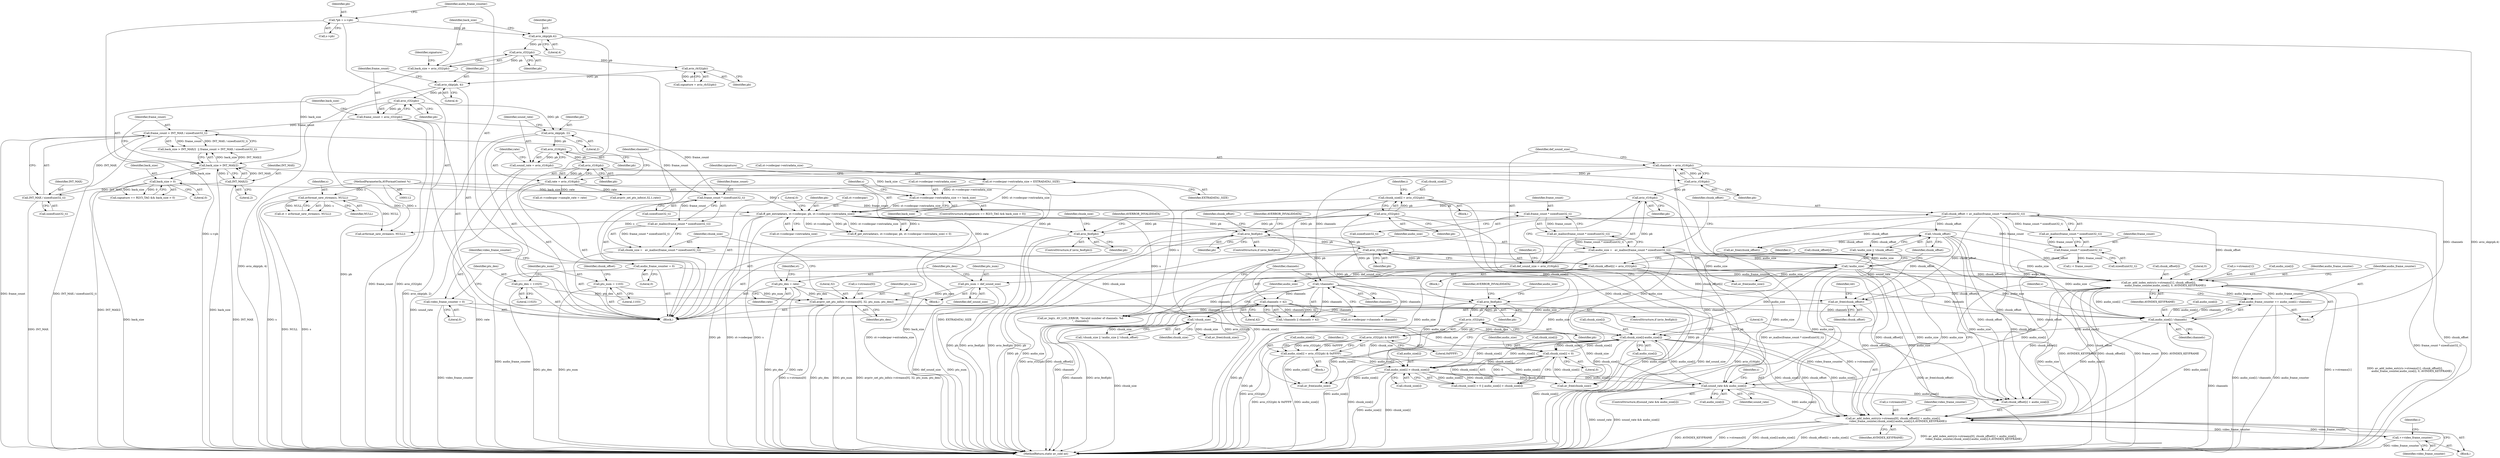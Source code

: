 digraph "0_FFmpeg_96f24d1bee7fe7bac08e2b7c74db1a046c9dc0de@API" {
"1000624" [label="(Call,av_free(chunk_offset))"];
"1000460" [label="(Call,!chunk_offset)"];
"1000446" [label="(Call,chunk_offset = av_malloc(frame_count * sizeof(uint32_t)))"];
"1000448" [label="(Call,av_malloc(frame_count * sizeof(uint32_t)))"];
"1000449" [label="(Call,frame_count * sizeof(uint32_t))"];
"1000442" [label="(Call,frame_count * sizeof(uint32_t))"];
"1000435" [label="(Call,frame_count * sizeof(uint32_t))"];
"1000187" [label="(Call,frame_count > INT_MAX / sizeof(uint32_t))"];
"1000176" [label="(Call,frame_count = avio_rl32(pb))"];
"1000178" [label="(Call,avio_rl32(pb))"];
"1000173" [label="(Call,avio_skip(pb, 4))"];
"1000171" [label="(Call,avio_rb32(pb))"];
"1000167" [label="(Call,avio_rl32(pb))"];
"1000162" [label="(Call,avio_skip(pb,4))"];
"1000116" [label="(Call,*pb = s->pb)"];
"1000189" [label="(Call,INT_MAX / sizeof(uint32_t))"];
"1000184" [label="(Call,INT_MAX/2)"];
"1000508" [label="(Call,chunk_offset[i] = avio_rl32(pb))"];
"1000512" [label="(Call,avio_rl32(pb))"];
"1000504" [label="(Call,avio_feof(pb))"];
"1000284" [label="(Call,ff_get_extradata(s, st->codecpar, pb, st->codecpar->extradata_size))"];
"1000216" [label="(Call,avformat_new_stream(s, NULL))"];
"1000113" [label="(MethodParameterIn,AVFormatContext *s)"];
"1000212" [label="(Call,avio_rl16(pb))"];
"1000208" [label="(Call,avio_rl16(pb))"];
"1000204" [label="(Call,avio_rl16(pb))"];
"1000200" [label="(Call,avio_rl16(pb))"];
"1000195" [label="(Call,avio_skip(pb, 2))"];
"1000275" [label="(Call,st->codecpar->extradata_size += back_size)"];
"1000272" [label="(Call,back_size > 0)"];
"1000182" [label="(Call,back_size > INT_MAX/2)"];
"1000165" [label="(Call,back_size = avio_rl32(pb))"];
"1000260" [label="(Call,st->codecpar->extradata_size = EXTRADATA1_SIZE)"];
"1000491" [label="(Call,avio_rl32(pb))"];
"1000483" [label="(Call,avio_feof(pb))"];
"1000573" [label="(Call,av_add_index_entry(s->streams[1], chunk_offset[i],\n                audio_frame_counter,audio_size[i], 0, AVINDEX_KEYFRAME))"];
"1000588" [label="(Call,audio_frame_counter += audio_size[i] / channels)"];
"1000590" [label="(Call,audio_size[i] / channels)"];
"1000458" [label="(Call,!audio_size)"];
"1000439" [label="(Call,audio_size =   av_malloc(frame_count * sizeof(uint32_t)))"];
"1000441" [label="(Call,av_malloc(frame_count * sizeof(uint32_t)))"];
"1000206" [label="(Call,channels = avio_rl16(pb))"];
"1000304" [label="(Call,!channels)"];
"1000306" [label="(Call,channels > 42)"];
"1000124" [label="(Call,audio_frame_counter = 0)"];
"1000567" [label="(Call,sound_rate && audio_size[i])"];
"1000198" [label="(Call,sound_rate = avio_rl16(pb))"];
"1000609" [label="(Call,chunk_size[i]-audio_size[i])"];
"1000549" [label="(Call,chunk_size[i] < 0)"];
"1000487" [label="(Call,chunk_size[i] = avio_rl32(pb))"];
"1000455" [label="(Call,!chunk_size)"];
"1000432" [label="(Call,chunk_size =   av_malloc(frame_count * sizeof(uint32_t)))"];
"1000434" [label="(Call,av_malloc(frame_count * sizeof(uint32_t)))"];
"1000554" [label="(Call,audio_size[i] > chunk_size[i])"];
"1000529" [label="(Call,audio_size[i] = avio_rl32(pb) & 0xFFFF)"];
"1000533" [label="(Call,avio_rl32(pb) & 0xFFFF)"];
"1000534" [label="(Call,avio_rl32(pb))"];
"1000525" [label="(Call,avio_feof(pb))"];
"1000595" [label="(Call,av_add_index_entry(s->streams[0], chunk_offset[i] + audio_size[i],\n            video_frame_counter,chunk_size[i]-audio_size[i],0,AVINDEX_KEYFRAME))"];
"1000423" [label="(Call,avpriv_set_pts_info(s->streams[0], 32, pts_num, pts_den))"];
"1000317" [label="(Call,pts_num = def_sound_size)"];
"1000210" [label="(Call,def_sound_size = avio_rl16(pb))"];
"1000142" [label="(Call,pts_num = 1103)"];
"1000138" [label="(Call,pts_den = 11025)"];
"1000320" [label="(Call,pts_den = rate)"];
"1000202" [label="(Call,rate = avio_rl16(pb))"];
"1000128" [label="(Call,video_frame_counter = 0)"];
"1000618" [label="(Call,++video_frame_counter)"];
"1000167" [label="(Call,avio_rl32(pb))"];
"1000554" [label="(Call,audio_size[i] > chunk_size[i])"];
"1000574" [label="(Call,s->streams[1])"];
"1000183" [label="(Identifier,back_size)"];
"1000512" [label="(Call,avio_rl32(pb))"];
"1000173" [label="(Call,avio_skip(pb, 4))"];
"1000179" [label="(Identifier,pb)"];
"1000433" [label="(Identifier,chunk_size)"];
"1000430" [label="(Identifier,pts_num)"];
"1000169" [label="(Call,signature = avio_rb32(pb))"];
"1000168" [label="(Identifier,pb)"];
"1000213" [label="(Identifier,pb)"];
"1000143" [label="(Identifier,pts_num)"];
"1000467" [label="(Call,av_free(chunk_offset))"];
"1000440" [label="(Identifier,audio_size)"];
"1000583" [label="(Call,audio_size[i])"];
"1000307" [label="(Identifier,channels)"];
"1000432" [label="(Call,chunk_size =   av_malloc(frame_count * sizeof(uint32_t)))"];
"1000505" [label="(Identifier,pb)"];
"1000191" [label="(Call,sizeof(uint32_t))"];
"1000272" [label="(Call,back_size > 0)"];
"1000140" [label="(Literal,11025)"];
"1000162" [label="(Call,avio_skip(pb,4))"];
"1000324" [label="(Identifier,st)"];
"1000318" [label="(Identifier,pts_num)"];
"1000594" [label="(Identifier,channels)"];
"1000130" [label="(Literal,0)"];
"1000484" [label="(Identifier,pb)"];
"1000457" [label="(Call,!audio_size || !chunk_offset)"];
"1000531" [label="(Identifier,audio_size)"];
"1000431" [label="(Identifier,pts_den)"];
"1000206" [label="(Call,channels = avio_rl16(pb))"];
"1000187" [label="(Call,frame_count > INT_MAX / sizeof(uint32_t))"];
"1000487" [label="(Call,chunk_size[i] = avio_rl32(pb))"];
"1000196" [label="(Identifier,pb)"];
"1000319" [label="(Identifier,def_sound_size)"];
"1000212" [label="(Call,avio_rl16(pb))"];
"1000185" [label="(Identifier,INT_MAX)"];
"1000582" [label="(Identifier,audio_frame_counter)"];
"1000304" [label="(Call,!channels)"];
"1000620" [label="(Call,av_free(chunk_size))"];
"1000461" [label="(Identifier,chunk_offset)"];
"1000139" [label="(Identifier,pts_den)"];
"1000591" [label="(Call,audio_size[i])"];
"1000147" [label="(Identifier,chunk_offset)"];
"1000556" [label="(Identifier,audio_size)"];
"1000460" [label="(Call,!chunk_offset)"];
"1000576" [label="(Identifier,s)"];
"1000211" [label="(Identifier,def_sound_size)"];
"1000144" [label="(Literal,1103)"];
"1000610" [label="(Call,chunk_size[i])"];
"1000491" [label="(Call,avio_rl32(pb))"];
"1000579" [label="(Call,chunk_offset[i])"];
"1000317" [label="(Call,pts_num = def_sound_size)"];
"1000178" [label="(Call,avio_rl32(pb))"];
"1000273" [label="(Identifier,back_size)"];
"1000555" [label="(Call,audio_size[i])"];
"1000268" [label="(Call,signature == RLV3_TAG && back_size > 0)"];
"1000546" [label="(Block,)"];
"1000595" [label="(Call,av_add_index_entry(s->streams[0], chunk_offset[i] + audio_size[i],\n            video_frame_counter,chunk_size[i]-audio_size[i],0,AVINDEX_KEYFRAME))"];
"1000199" [label="(Identifier,sound_rate)"];
"1000207" [label="(Identifier,channels)"];
"1000274" [label="(Literal,0)"];
"1000281" [label="(Identifier,back_size)"];
"1000306" [label="(Call,channels > 42)"];
"1000129" [label="(Identifier,video_frame_counter)"];
"1000548" [label="(Call,chunk_size[i] < 0 || audio_size[i] > chunk_size[i])"];
"1000523" [label="(Block,)"];
"1000566" [label="(ControlStructure,if(sound_rate && audio_size[i]))"];
"1000275" [label="(Call,st->codecpar->extradata_size += back_size)"];
"1000590" [label="(Call,audio_size[i] / channels)"];
"1000117" [label="(Identifier,pb)"];
"1000276" [label="(Call,st->codecpar->extradata_size)"];
"1000456" [label="(Identifier,chunk_size)"];
"1000285" [label="(Identifier,s)"];
"1000175" [label="(Literal,4)"];
"1000502" [label="(Block,)"];
"1000534" [label="(Call,avio_rl32(pb))"];
"1000509" [label="(Call,chunk_offset[i])"];
"1000210" [label="(Call,def_sound_size = avio_rl16(pb))"];
"1000325" [label="(Call,avformat_new_stream(s, NULL))"];
"1000171" [label="(Call,avio_rb32(pb))"];
"1000163" [label="(Identifier,pb)"];
"1000320" [label="(Call,pts_den = rate)"];
"1000190" [label="(Identifier,INT_MAX)"];
"1000463" [label="(Call,av_free(chunk_size))"];
"1000524" [label="(ControlStructure,if (avio_feof(pb)))"];
"1000504" [label="(Call,avio_feof(pb))"];
"1000181" [label="(Call,back_size > INT_MAX/2  || frame_count > INT_MAX / sizeof(uint32_t))"];
"1000322" [label="(Identifier,rate)"];
"1000217" [label="(Identifier,s)"];
"1000128" [label="(Call,video_frame_counter = 0)"];
"1000126" [label="(Literal,0)"];
"1000465" [label="(Call,av_free(audio_size))"];
"1000525" [label="(Call,avio_feof(pb))"];
"1000202" [label="(Call,rate = avio_rl16(pb))"];
"1000305" [label="(Identifier,channels)"];
"1000455" [label="(Call,!chunk_size)"];
"1000588" [label="(Call,audio_frame_counter += audio_size[i] / channels)"];
"1000186" [label="(Literal,2)"];
"1000613" [label="(Call,audio_size[i])"];
"1000215" [label="(Identifier,st)"];
"1000437" [label="(Call,sizeof(uint32_t))"];
"1000510" [label="(Identifier,chunk_offset)"];
"1000458" [label="(Call,!audio_size)"];
"1000295" [label="(Literal,0)"];
"1000208" [label="(Call,avio_rl16(pb))"];
"1000450" [label="(Identifier,frame_count)"];
"1000270" [label="(Identifier,signature)"];
"1000138" [label="(Call,pts_den = 11025)"];
"1000601" [label="(Call,chunk_offset[i] + audio_size[i])"];
"1000266" [label="(Identifier,EXTRADATA1_SIZE)"];
"1000267" [label="(ControlStructure,if(signature == RLV3_TAG && back_size > 0))"];
"1000261" [label="(Call,st->codecpar->extradata_size)"];
"1000522" [label="(Identifier,i)"];
"1000488" [label="(Call,chunk_size[i])"];
"1000627" [label="(Identifier,ret)"];
"1000529" [label="(Call,audio_size[i] = avio_rl32(pb) & 0xFFFF)"];
"1000451" [label="(Call,sizeof(uint32_t))"];
"1000423" [label="(Call,avpriv_set_pts_info(s->streams[0], 32, pts_num, pts_den))"];
"1000189" [label="(Call,INT_MAX / sizeof(uint32_t))"];
"1000118" [label="(Call,s->pb)"];
"1000567" [label="(Call,sound_rate && audio_size[i])"];
"1000308" [label="(Literal,42)"];
"1000201" [label="(Identifier,pb)"];
"1000573" [label="(Call,av_add_index_entry(s->streams[1], chunk_offset[i],\n                audio_frame_counter,audio_size[i], 0, AVINDEX_KEYFRAME))"];
"1000476" [label="(Call,i < frame_count)"];
"1000596" [label="(Call,s->streams[0])"];
"1000454" [label="(Call,!chunk_size || !audio_size || !chunk_offset)"];
"1000589" [label="(Identifier,audio_frame_counter)"];
"1000303" [label="(Call,!channels || channels > 42)"];
"1000434" [label="(Call,av_malloc(frame_count * sizeof(uint32_t)))"];
"1000166" [label="(Identifier,back_size)"];
"1000609" [label="(Call,chunk_size[i]-audio_size[i])"];
"1000446" [label="(Call,chunk_offset = av_malloc(frame_count * sizeof(uint32_t)))"];
"1000618" [label="(Call,++video_frame_counter)"];
"1000444" [label="(Call,sizeof(uint32_t))"];
"1000418" [label="(Call,avpriv_set_pts_info(st,32,1,rate))"];
"1000114" [label="(Block,)"];
"1000209" [label="(Identifier,pb)"];
"1000481" [label="(Block,)"];
"1000177" [label="(Identifier,frame_count)"];
"1000113" [label="(MethodParameterIn,AVFormatContext *s)"];
"1000508" [label="(Call,chunk_offset[i] = avio_rl32(pb))"];
"1000483" [label="(Call,avio_feof(pb))"];
"1000513" [label="(Identifier,pb)"];
"1000568" [label="(Identifier,sound_rate)"];
"1000290" [label="(Call,st->codecpar->extradata_size)"];
"1000170" [label="(Identifier,signature)"];
"1000526" [label="(Identifier,pb)"];
"1000449" [label="(Call,frame_count * sizeof(uint32_t))"];
"1000503" [label="(ControlStructure,if (avio_feof(pb)))"];
"1000507" [label="(Identifier,AVERROR_INVALIDDATA)"];
"1000586" [label="(Literal,0)"];
"1000164" [label="(Literal,4)"];
"1000598" [label="(Identifier,s)"];
"1000550" [label="(Call,chunk_size[i])"];
"1000535" [label="(Identifier,pb)"];
"1000429" [label="(Literal,32)"];
"1000205" [label="(Identifier,pb)"];
"1000116" [label="(Call,*pb = s->pb)"];
"1000204" [label="(Call,avio_rl16(pb))"];
"1000439" [label="(Call,audio_size =   av_malloc(frame_count * sizeof(uint32_t)))"];
"1000441" [label="(Call,av_malloc(frame_count * sizeof(uint32_t)))"];
"1000289" [label="(Identifier,pb)"];
"1000569" [label="(Call,audio_size[i])"];
"1000442" [label="(Call,frame_count * sizeof(uint32_t))"];
"1000284" [label="(Call,ff_get_extradata(s, st->codecpar, pb, st->codecpar->extradata_size))"];
"1000310" [label="(Call,av_log(s, AV_LOG_ERROR, \"Invalid number of channels: %d\n\", channels))"];
"1000572" [label="(Block,)"];
"1000528" [label="(Identifier,AVERROR_INVALIDDATA)"];
"1000492" [label="(Identifier,pb)"];
"1000172" [label="(Identifier,pb)"];
"1000283" [label="(Call,ff_get_extradata(s, st->codecpar, pb, st->codecpar->extradata_size) < 0)"];
"1000203" [label="(Identifier,rate)"];
"1000608" [label="(Identifier,video_frame_counter)"];
"1000619" [label="(Identifier,video_frame_counter)"];
"1000301" [label="(Block,)"];
"1000482" [label="(ControlStructure,if (avio_feof(pb)))"];
"1000369" [label="(Call,st->codecpar->sample_rate = rate)"];
"1000214" [label="(Call,st = avformat_new_stream(s, NULL))"];
"1000198" [label="(Call,sound_rate = avio_rl16(pb))"];
"1000628" [label="(MethodReturn,static av_cold int)"];
"1000443" [label="(Identifier,frame_count)"];
"1000174" [label="(Identifier,pb)"];
"1000587" [label="(Identifier,AVINDEX_KEYFRAME)"];
"1000125" [label="(Identifier,audio_frame_counter)"];
"1000321" [label="(Identifier,pts_den)"];
"1000480" [label="(Identifier,i)"];
"1000195" [label="(Call,avio_skip(pb, 2))"];
"1000447" [label="(Identifier,chunk_offset)"];
"1000176" [label="(Call,frame_count = avio_rl32(pb))"];
"1000165" [label="(Call,back_size = avio_rl32(pb))"];
"1000616" [label="(Literal,0)"];
"1000188" [label="(Identifier,frame_count)"];
"1000436" [label="(Identifier,frame_count)"];
"1000549" [label="(Call,chunk_size[i] < 0)"];
"1000533" [label="(Call,avio_rl32(pb) & 0xFFFF)"];
"1000625" [label="(Identifier,chunk_offset)"];
"1000530" [label="(Call,audio_size[i])"];
"1000200" [label="(Call,avio_rl16(pb))"];
"1000355" [label="(Call,st->codecpar->channels = channels)"];
"1000218" [label="(Identifier,NULL)"];
"1000435" [label="(Call,frame_count * sizeof(uint32_t))"];
"1000124" [label="(Call,audio_frame_counter = 0)"];
"1000545" [label="(Identifier,i)"];
"1000459" [label="(Identifier,audio_size)"];
"1000553" [label="(Literal,0)"];
"1000286" [label="(Call,st->codecpar)"];
"1000486" [label="(Identifier,AVERROR_INVALIDDATA)"];
"1000622" [label="(Call,av_free(audio_size))"];
"1000142" [label="(Call,pts_num = 1103)"];
"1000558" [label="(Call,chunk_size[i])"];
"1000617" [label="(Identifier,AVINDEX_KEYFRAME)"];
"1000501" [label="(Identifier,i)"];
"1000260" [label="(Call,st->codecpar->extradata_size = EXTRADATA1_SIZE)"];
"1000424" [label="(Call,s->streams[0])"];
"1000624" [label="(Call,av_free(chunk_offset))"];
"1000197" [label="(Literal,2)"];
"1000536" [label="(Literal,0xFFFF)"];
"1000489" [label="(Identifier,chunk_size)"];
"1000182" [label="(Call,back_size > INT_MAX/2)"];
"1000216" [label="(Call,avformat_new_stream(s, NULL))"];
"1000448" [label="(Call,av_malloc(frame_count * sizeof(uint32_t)))"];
"1000184" [label="(Call,INT_MAX/2)"];
"1000624" -> "1000114"  [label="AST: "];
"1000624" -> "1000625"  [label="CFG: "];
"1000625" -> "1000624"  [label="AST: "];
"1000627" -> "1000624"  [label="CFG: "];
"1000624" -> "1000628"  [label="DDG: av_free(chunk_offset)"];
"1000624" -> "1000628"  [label="DDG: chunk_offset"];
"1000460" -> "1000624"  [label="DDG: chunk_offset"];
"1000508" -> "1000624"  [label="DDG: chunk_offset[i]"];
"1000446" -> "1000624"  [label="DDG: chunk_offset"];
"1000573" -> "1000624"  [label="DDG: chunk_offset[i]"];
"1000460" -> "1000457"  [label="AST: "];
"1000460" -> "1000461"  [label="CFG: "];
"1000461" -> "1000460"  [label="AST: "];
"1000457" -> "1000460"  [label="CFG: "];
"1000460" -> "1000628"  [label="DDG: chunk_offset"];
"1000460" -> "1000457"  [label="DDG: chunk_offset"];
"1000446" -> "1000460"  [label="DDG: chunk_offset"];
"1000460" -> "1000467"  [label="DDG: chunk_offset"];
"1000460" -> "1000573"  [label="DDG: chunk_offset"];
"1000460" -> "1000595"  [label="DDG: chunk_offset"];
"1000460" -> "1000601"  [label="DDG: chunk_offset"];
"1000446" -> "1000114"  [label="AST: "];
"1000446" -> "1000448"  [label="CFG: "];
"1000447" -> "1000446"  [label="AST: "];
"1000448" -> "1000446"  [label="AST: "];
"1000456" -> "1000446"  [label="CFG: "];
"1000446" -> "1000628"  [label="DDG: chunk_offset"];
"1000446" -> "1000628"  [label="DDG: av_malloc(frame_count * sizeof(uint32_t))"];
"1000448" -> "1000446"  [label="DDG: frame_count * sizeof(uint32_t)"];
"1000446" -> "1000467"  [label="DDG: chunk_offset"];
"1000446" -> "1000573"  [label="DDG: chunk_offset"];
"1000446" -> "1000595"  [label="DDG: chunk_offset"];
"1000446" -> "1000601"  [label="DDG: chunk_offset"];
"1000448" -> "1000449"  [label="CFG: "];
"1000449" -> "1000448"  [label="AST: "];
"1000448" -> "1000628"  [label="DDG: frame_count * sizeof(uint32_t)"];
"1000449" -> "1000448"  [label="DDG: frame_count"];
"1000449" -> "1000451"  [label="CFG: "];
"1000450" -> "1000449"  [label="AST: "];
"1000451" -> "1000449"  [label="AST: "];
"1000449" -> "1000628"  [label="DDG: frame_count"];
"1000442" -> "1000449"  [label="DDG: frame_count"];
"1000449" -> "1000476"  [label="DDG: frame_count"];
"1000442" -> "1000441"  [label="AST: "];
"1000442" -> "1000444"  [label="CFG: "];
"1000443" -> "1000442"  [label="AST: "];
"1000444" -> "1000442"  [label="AST: "];
"1000441" -> "1000442"  [label="CFG: "];
"1000442" -> "1000441"  [label="DDG: frame_count"];
"1000435" -> "1000442"  [label="DDG: frame_count"];
"1000435" -> "1000434"  [label="AST: "];
"1000435" -> "1000437"  [label="CFG: "];
"1000436" -> "1000435"  [label="AST: "];
"1000437" -> "1000435"  [label="AST: "];
"1000434" -> "1000435"  [label="CFG: "];
"1000435" -> "1000434"  [label="DDG: frame_count"];
"1000187" -> "1000435"  [label="DDG: frame_count"];
"1000176" -> "1000435"  [label="DDG: frame_count"];
"1000187" -> "1000181"  [label="AST: "];
"1000187" -> "1000189"  [label="CFG: "];
"1000188" -> "1000187"  [label="AST: "];
"1000189" -> "1000187"  [label="AST: "];
"1000181" -> "1000187"  [label="CFG: "];
"1000187" -> "1000628"  [label="DDG: frame_count"];
"1000187" -> "1000628"  [label="DDG: INT_MAX / sizeof(uint32_t)"];
"1000187" -> "1000181"  [label="DDG: frame_count"];
"1000187" -> "1000181"  [label="DDG: INT_MAX / sizeof(uint32_t)"];
"1000176" -> "1000187"  [label="DDG: frame_count"];
"1000189" -> "1000187"  [label="DDG: INT_MAX"];
"1000176" -> "1000114"  [label="AST: "];
"1000176" -> "1000178"  [label="CFG: "];
"1000177" -> "1000176"  [label="AST: "];
"1000178" -> "1000176"  [label="AST: "];
"1000183" -> "1000176"  [label="CFG: "];
"1000176" -> "1000628"  [label="DDG: avio_rl32(pb)"];
"1000176" -> "1000628"  [label="DDG: frame_count"];
"1000178" -> "1000176"  [label="DDG: pb"];
"1000178" -> "1000179"  [label="CFG: "];
"1000179" -> "1000178"  [label="AST: "];
"1000178" -> "1000628"  [label="DDG: pb"];
"1000173" -> "1000178"  [label="DDG: pb"];
"1000178" -> "1000195"  [label="DDG: pb"];
"1000173" -> "1000114"  [label="AST: "];
"1000173" -> "1000175"  [label="CFG: "];
"1000174" -> "1000173"  [label="AST: "];
"1000175" -> "1000173"  [label="AST: "];
"1000177" -> "1000173"  [label="CFG: "];
"1000173" -> "1000628"  [label="DDG: avio_skip(pb, 4)"];
"1000171" -> "1000173"  [label="DDG: pb"];
"1000171" -> "1000169"  [label="AST: "];
"1000171" -> "1000172"  [label="CFG: "];
"1000172" -> "1000171"  [label="AST: "];
"1000169" -> "1000171"  [label="CFG: "];
"1000171" -> "1000169"  [label="DDG: pb"];
"1000167" -> "1000171"  [label="DDG: pb"];
"1000167" -> "1000165"  [label="AST: "];
"1000167" -> "1000168"  [label="CFG: "];
"1000168" -> "1000167"  [label="AST: "];
"1000165" -> "1000167"  [label="CFG: "];
"1000167" -> "1000165"  [label="DDG: pb"];
"1000162" -> "1000167"  [label="DDG: pb"];
"1000162" -> "1000114"  [label="AST: "];
"1000162" -> "1000164"  [label="CFG: "];
"1000163" -> "1000162"  [label="AST: "];
"1000164" -> "1000162"  [label="AST: "];
"1000166" -> "1000162"  [label="CFG: "];
"1000162" -> "1000628"  [label="DDG: avio_skip(pb,4)"];
"1000116" -> "1000162"  [label="DDG: pb"];
"1000116" -> "1000114"  [label="AST: "];
"1000116" -> "1000118"  [label="CFG: "];
"1000117" -> "1000116"  [label="AST: "];
"1000118" -> "1000116"  [label="AST: "];
"1000125" -> "1000116"  [label="CFG: "];
"1000116" -> "1000628"  [label="DDG: s->pb"];
"1000189" -> "1000191"  [label="CFG: "];
"1000190" -> "1000189"  [label="AST: "];
"1000191" -> "1000189"  [label="AST: "];
"1000189" -> "1000628"  [label="DDG: INT_MAX"];
"1000184" -> "1000189"  [label="DDG: INT_MAX"];
"1000184" -> "1000182"  [label="AST: "];
"1000184" -> "1000186"  [label="CFG: "];
"1000185" -> "1000184"  [label="AST: "];
"1000186" -> "1000184"  [label="AST: "];
"1000182" -> "1000184"  [label="CFG: "];
"1000184" -> "1000628"  [label="DDG: INT_MAX"];
"1000184" -> "1000182"  [label="DDG: INT_MAX"];
"1000184" -> "1000182"  [label="DDG: 2"];
"1000508" -> "1000502"  [label="AST: "];
"1000508" -> "1000512"  [label="CFG: "];
"1000509" -> "1000508"  [label="AST: "];
"1000512" -> "1000508"  [label="AST: "];
"1000501" -> "1000508"  [label="CFG: "];
"1000508" -> "1000628"  [label="DDG: chunk_offset[i]"];
"1000508" -> "1000628"  [label="DDG: avio_rl32(pb)"];
"1000512" -> "1000508"  [label="DDG: pb"];
"1000508" -> "1000573"  [label="DDG: chunk_offset[i]"];
"1000508" -> "1000595"  [label="DDG: chunk_offset[i]"];
"1000508" -> "1000601"  [label="DDG: chunk_offset[i]"];
"1000512" -> "1000513"  [label="CFG: "];
"1000513" -> "1000512"  [label="AST: "];
"1000512" -> "1000628"  [label="DDG: pb"];
"1000512" -> "1000504"  [label="DDG: pb"];
"1000504" -> "1000512"  [label="DDG: pb"];
"1000512" -> "1000525"  [label="DDG: pb"];
"1000504" -> "1000503"  [label="AST: "];
"1000504" -> "1000505"  [label="CFG: "];
"1000505" -> "1000504"  [label="AST: "];
"1000507" -> "1000504"  [label="CFG: "];
"1000510" -> "1000504"  [label="CFG: "];
"1000504" -> "1000628"  [label="DDG: pb"];
"1000504" -> "1000628"  [label="DDG: avio_feof(pb)"];
"1000284" -> "1000504"  [label="DDG: pb"];
"1000491" -> "1000504"  [label="DDG: pb"];
"1000284" -> "1000283"  [label="AST: "];
"1000284" -> "1000290"  [label="CFG: "];
"1000285" -> "1000284"  [label="AST: "];
"1000286" -> "1000284"  [label="AST: "];
"1000289" -> "1000284"  [label="AST: "];
"1000290" -> "1000284"  [label="AST: "];
"1000295" -> "1000284"  [label="CFG: "];
"1000284" -> "1000628"  [label="DDG: st->codecpar"];
"1000284" -> "1000628"  [label="DDG: s"];
"1000284" -> "1000628"  [label="DDG: st->codecpar->extradata_size"];
"1000284" -> "1000628"  [label="DDG: pb"];
"1000284" -> "1000283"  [label="DDG: s"];
"1000284" -> "1000283"  [label="DDG: st->codecpar"];
"1000284" -> "1000283"  [label="DDG: pb"];
"1000284" -> "1000283"  [label="DDG: st->codecpar->extradata_size"];
"1000216" -> "1000284"  [label="DDG: s"];
"1000113" -> "1000284"  [label="DDG: s"];
"1000212" -> "1000284"  [label="DDG: pb"];
"1000275" -> "1000284"  [label="DDG: st->codecpar->extradata_size"];
"1000260" -> "1000284"  [label="DDG: st->codecpar->extradata_size"];
"1000284" -> "1000310"  [label="DDG: s"];
"1000284" -> "1000325"  [label="DDG: s"];
"1000284" -> "1000483"  [label="DDG: pb"];
"1000284" -> "1000525"  [label="DDG: pb"];
"1000216" -> "1000214"  [label="AST: "];
"1000216" -> "1000218"  [label="CFG: "];
"1000217" -> "1000216"  [label="AST: "];
"1000218" -> "1000216"  [label="AST: "];
"1000214" -> "1000216"  [label="CFG: "];
"1000216" -> "1000628"  [label="DDG: s"];
"1000216" -> "1000628"  [label="DDG: NULL"];
"1000216" -> "1000214"  [label="DDG: s"];
"1000216" -> "1000214"  [label="DDG: NULL"];
"1000113" -> "1000216"  [label="DDG: s"];
"1000216" -> "1000325"  [label="DDG: NULL"];
"1000113" -> "1000112"  [label="AST: "];
"1000113" -> "1000628"  [label="DDG: s"];
"1000113" -> "1000310"  [label="DDG: s"];
"1000113" -> "1000325"  [label="DDG: s"];
"1000212" -> "1000210"  [label="AST: "];
"1000212" -> "1000213"  [label="CFG: "];
"1000213" -> "1000212"  [label="AST: "];
"1000210" -> "1000212"  [label="CFG: "];
"1000212" -> "1000628"  [label="DDG: pb"];
"1000212" -> "1000210"  [label="DDG: pb"];
"1000208" -> "1000212"  [label="DDG: pb"];
"1000208" -> "1000206"  [label="AST: "];
"1000208" -> "1000209"  [label="CFG: "];
"1000209" -> "1000208"  [label="AST: "];
"1000206" -> "1000208"  [label="CFG: "];
"1000208" -> "1000206"  [label="DDG: pb"];
"1000204" -> "1000208"  [label="DDG: pb"];
"1000204" -> "1000202"  [label="AST: "];
"1000204" -> "1000205"  [label="CFG: "];
"1000205" -> "1000204"  [label="AST: "];
"1000202" -> "1000204"  [label="CFG: "];
"1000204" -> "1000202"  [label="DDG: pb"];
"1000200" -> "1000204"  [label="DDG: pb"];
"1000200" -> "1000198"  [label="AST: "];
"1000200" -> "1000201"  [label="CFG: "];
"1000201" -> "1000200"  [label="AST: "];
"1000198" -> "1000200"  [label="CFG: "];
"1000200" -> "1000198"  [label="DDG: pb"];
"1000195" -> "1000200"  [label="DDG: pb"];
"1000195" -> "1000114"  [label="AST: "];
"1000195" -> "1000197"  [label="CFG: "];
"1000196" -> "1000195"  [label="AST: "];
"1000197" -> "1000195"  [label="AST: "];
"1000199" -> "1000195"  [label="CFG: "];
"1000195" -> "1000628"  [label="DDG: avio_skip(pb, 2)"];
"1000275" -> "1000267"  [label="AST: "];
"1000275" -> "1000281"  [label="CFG: "];
"1000276" -> "1000275"  [label="AST: "];
"1000281" -> "1000275"  [label="AST: "];
"1000285" -> "1000275"  [label="CFG: "];
"1000275" -> "1000628"  [label="DDG: back_size"];
"1000272" -> "1000275"  [label="DDG: back_size"];
"1000182" -> "1000275"  [label="DDG: back_size"];
"1000260" -> "1000275"  [label="DDG: st->codecpar->extradata_size"];
"1000272" -> "1000268"  [label="AST: "];
"1000272" -> "1000274"  [label="CFG: "];
"1000273" -> "1000272"  [label="AST: "];
"1000274" -> "1000272"  [label="AST: "];
"1000268" -> "1000272"  [label="CFG: "];
"1000272" -> "1000628"  [label="DDG: back_size"];
"1000272" -> "1000268"  [label="DDG: back_size"];
"1000272" -> "1000268"  [label="DDG: 0"];
"1000182" -> "1000272"  [label="DDG: back_size"];
"1000182" -> "1000181"  [label="AST: "];
"1000183" -> "1000182"  [label="AST: "];
"1000188" -> "1000182"  [label="CFG: "];
"1000181" -> "1000182"  [label="CFG: "];
"1000182" -> "1000628"  [label="DDG: INT_MAX/2"];
"1000182" -> "1000628"  [label="DDG: back_size"];
"1000182" -> "1000181"  [label="DDG: back_size"];
"1000182" -> "1000181"  [label="DDG: INT_MAX/2"];
"1000165" -> "1000182"  [label="DDG: back_size"];
"1000165" -> "1000114"  [label="AST: "];
"1000166" -> "1000165"  [label="AST: "];
"1000170" -> "1000165"  [label="CFG: "];
"1000260" -> "1000114"  [label="AST: "];
"1000260" -> "1000266"  [label="CFG: "];
"1000261" -> "1000260"  [label="AST: "];
"1000266" -> "1000260"  [label="AST: "];
"1000270" -> "1000260"  [label="CFG: "];
"1000260" -> "1000628"  [label="DDG: EXTRADATA1_SIZE"];
"1000491" -> "1000487"  [label="AST: "];
"1000491" -> "1000492"  [label="CFG: "];
"1000492" -> "1000491"  [label="AST: "];
"1000487" -> "1000491"  [label="CFG: "];
"1000491" -> "1000628"  [label="DDG: pb"];
"1000491" -> "1000483"  [label="DDG: pb"];
"1000491" -> "1000487"  [label="DDG: pb"];
"1000483" -> "1000491"  [label="DDG: pb"];
"1000491" -> "1000525"  [label="DDG: pb"];
"1000483" -> "1000482"  [label="AST: "];
"1000483" -> "1000484"  [label="CFG: "];
"1000484" -> "1000483"  [label="AST: "];
"1000486" -> "1000483"  [label="CFG: "];
"1000489" -> "1000483"  [label="CFG: "];
"1000483" -> "1000628"  [label="DDG: avio_feof(pb)"];
"1000483" -> "1000628"  [label="DDG: pb"];
"1000573" -> "1000572"  [label="AST: "];
"1000573" -> "1000587"  [label="CFG: "];
"1000574" -> "1000573"  [label="AST: "];
"1000579" -> "1000573"  [label="AST: "];
"1000582" -> "1000573"  [label="AST: "];
"1000583" -> "1000573"  [label="AST: "];
"1000586" -> "1000573"  [label="AST: "];
"1000587" -> "1000573"  [label="AST: "];
"1000589" -> "1000573"  [label="CFG: "];
"1000573" -> "1000628"  [label="DDG: s->streams[1]"];
"1000573" -> "1000628"  [label="DDG: av_add_index_entry(s->streams[1], chunk_offset[i],\n                audio_frame_counter,audio_size[i], 0, AVINDEX_KEYFRAME)"];
"1000588" -> "1000573"  [label="DDG: audio_frame_counter"];
"1000124" -> "1000573"  [label="DDG: audio_frame_counter"];
"1000458" -> "1000573"  [label="DDG: audio_size"];
"1000567" -> "1000573"  [label="DDG: audio_size[i]"];
"1000439" -> "1000573"  [label="DDG: audio_size"];
"1000595" -> "1000573"  [label="DDG: AVINDEX_KEYFRAME"];
"1000573" -> "1000588"  [label="DDG: audio_frame_counter"];
"1000573" -> "1000590"  [label="DDG: audio_size[i]"];
"1000573" -> "1000595"  [label="DDG: chunk_offset[i]"];
"1000573" -> "1000595"  [label="DDG: AVINDEX_KEYFRAME"];
"1000573" -> "1000601"  [label="DDG: chunk_offset[i]"];
"1000588" -> "1000572"  [label="AST: "];
"1000588" -> "1000590"  [label="CFG: "];
"1000589" -> "1000588"  [label="AST: "];
"1000590" -> "1000588"  [label="AST: "];
"1000598" -> "1000588"  [label="CFG: "];
"1000588" -> "1000628"  [label="DDG: audio_frame_counter"];
"1000588" -> "1000628"  [label="DDG: audio_size[i] / channels"];
"1000590" -> "1000588"  [label="DDG: audio_size[i]"];
"1000590" -> "1000588"  [label="DDG: channels"];
"1000590" -> "1000594"  [label="CFG: "];
"1000591" -> "1000590"  [label="AST: "];
"1000594" -> "1000590"  [label="AST: "];
"1000590" -> "1000628"  [label="DDG: channels"];
"1000458" -> "1000590"  [label="DDG: audio_size"];
"1000439" -> "1000590"  [label="DDG: audio_size"];
"1000206" -> "1000590"  [label="DDG: channels"];
"1000304" -> "1000590"  [label="DDG: channels"];
"1000306" -> "1000590"  [label="DDG: channels"];
"1000590" -> "1000595"  [label="DDG: audio_size[i]"];
"1000590" -> "1000601"  [label="DDG: audio_size[i]"];
"1000590" -> "1000609"  [label="DDG: audio_size[i]"];
"1000458" -> "1000457"  [label="AST: "];
"1000458" -> "1000459"  [label="CFG: "];
"1000459" -> "1000458"  [label="AST: "];
"1000461" -> "1000458"  [label="CFG: "];
"1000457" -> "1000458"  [label="CFG: "];
"1000458" -> "1000628"  [label="DDG: audio_size"];
"1000458" -> "1000457"  [label="DDG: audio_size"];
"1000439" -> "1000458"  [label="DDG: audio_size"];
"1000458" -> "1000465"  [label="DDG: audio_size"];
"1000458" -> "1000554"  [label="DDG: audio_size"];
"1000458" -> "1000567"  [label="DDG: audio_size"];
"1000458" -> "1000595"  [label="DDG: audio_size"];
"1000458" -> "1000601"  [label="DDG: audio_size"];
"1000458" -> "1000609"  [label="DDG: audio_size"];
"1000458" -> "1000622"  [label="DDG: audio_size"];
"1000439" -> "1000114"  [label="AST: "];
"1000439" -> "1000441"  [label="CFG: "];
"1000440" -> "1000439"  [label="AST: "];
"1000441" -> "1000439"  [label="AST: "];
"1000447" -> "1000439"  [label="CFG: "];
"1000439" -> "1000628"  [label="DDG: audio_size"];
"1000441" -> "1000439"  [label="DDG: frame_count * sizeof(uint32_t)"];
"1000439" -> "1000465"  [label="DDG: audio_size"];
"1000439" -> "1000554"  [label="DDG: audio_size"];
"1000439" -> "1000567"  [label="DDG: audio_size"];
"1000439" -> "1000595"  [label="DDG: audio_size"];
"1000439" -> "1000601"  [label="DDG: audio_size"];
"1000439" -> "1000609"  [label="DDG: audio_size"];
"1000439" -> "1000622"  [label="DDG: audio_size"];
"1000206" -> "1000114"  [label="AST: "];
"1000207" -> "1000206"  [label="AST: "];
"1000211" -> "1000206"  [label="CFG: "];
"1000206" -> "1000628"  [label="DDG: channels"];
"1000206" -> "1000304"  [label="DDG: channels"];
"1000304" -> "1000303"  [label="AST: "];
"1000304" -> "1000305"  [label="CFG: "];
"1000305" -> "1000304"  [label="AST: "];
"1000307" -> "1000304"  [label="CFG: "];
"1000303" -> "1000304"  [label="CFG: "];
"1000304" -> "1000628"  [label="DDG: channels"];
"1000304" -> "1000303"  [label="DDG: channels"];
"1000304" -> "1000306"  [label="DDG: channels"];
"1000304" -> "1000310"  [label="DDG: channels"];
"1000304" -> "1000355"  [label="DDG: channels"];
"1000306" -> "1000303"  [label="AST: "];
"1000306" -> "1000308"  [label="CFG: "];
"1000307" -> "1000306"  [label="AST: "];
"1000308" -> "1000306"  [label="AST: "];
"1000303" -> "1000306"  [label="CFG: "];
"1000306" -> "1000628"  [label="DDG: channels"];
"1000306" -> "1000303"  [label="DDG: channels"];
"1000306" -> "1000303"  [label="DDG: 42"];
"1000306" -> "1000310"  [label="DDG: channels"];
"1000306" -> "1000355"  [label="DDG: channels"];
"1000124" -> "1000114"  [label="AST: "];
"1000124" -> "1000126"  [label="CFG: "];
"1000125" -> "1000124"  [label="AST: "];
"1000126" -> "1000124"  [label="AST: "];
"1000129" -> "1000124"  [label="CFG: "];
"1000124" -> "1000628"  [label="DDG: audio_frame_counter"];
"1000567" -> "1000566"  [label="AST: "];
"1000567" -> "1000568"  [label="CFG: "];
"1000567" -> "1000569"  [label="CFG: "];
"1000568" -> "1000567"  [label="AST: "];
"1000569" -> "1000567"  [label="AST: "];
"1000576" -> "1000567"  [label="CFG: "];
"1000598" -> "1000567"  [label="CFG: "];
"1000567" -> "1000628"  [label="DDG: sound_rate"];
"1000567" -> "1000628"  [label="DDG: sound_rate && audio_size[i]"];
"1000198" -> "1000567"  [label="DDG: sound_rate"];
"1000609" -> "1000567"  [label="DDG: audio_size[i]"];
"1000554" -> "1000567"  [label="DDG: audio_size[i]"];
"1000529" -> "1000567"  [label="DDG: audio_size[i]"];
"1000567" -> "1000595"  [label="DDG: audio_size[i]"];
"1000567" -> "1000601"  [label="DDG: audio_size[i]"];
"1000567" -> "1000609"  [label="DDG: audio_size[i]"];
"1000198" -> "1000114"  [label="AST: "];
"1000199" -> "1000198"  [label="AST: "];
"1000203" -> "1000198"  [label="CFG: "];
"1000198" -> "1000628"  [label="DDG: sound_rate"];
"1000609" -> "1000595"  [label="AST: "];
"1000609" -> "1000613"  [label="CFG: "];
"1000610" -> "1000609"  [label="AST: "];
"1000613" -> "1000609"  [label="AST: "];
"1000616" -> "1000609"  [label="CFG: "];
"1000609" -> "1000628"  [label="DDG: audio_size[i]"];
"1000609" -> "1000628"  [label="DDG: chunk_size[i]"];
"1000609" -> "1000549"  [label="DDG: chunk_size[i]"];
"1000609" -> "1000554"  [label="DDG: audio_size[i]"];
"1000609" -> "1000595"  [label="DDG: chunk_size[i]"];
"1000609" -> "1000595"  [label="DDG: audio_size[i]"];
"1000549" -> "1000609"  [label="DDG: chunk_size[i]"];
"1000554" -> "1000609"  [label="DDG: chunk_size[i]"];
"1000455" -> "1000609"  [label="DDG: chunk_size"];
"1000609" -> "1000620"  [label="DDG: chunk_size[i]"];
"1000609" -> "1000622"  [label="DDG: audio_size[i]"];
"1000549" -> "1000548"  [label="AST: "];
"1000549" -> "1000553"  [label="CFG: "];
"1000550" -> "1000549"  [label="AST: "];
"1000553" -> "1000549"  [label="AST: "];
"1000556" -> "1000549"  [label="CFG: "];
"1000548" -> "1000549"  [label="CFG: "];
"1000549" -> "1000628"  [label="DDG: chunk_size[i]"];
"1000549" -> "1000548"  [label="DDG: chunk_size[i]"];
"1000549" -> "1000548"  [label="DDG: 0"];
"1000487" -> "1000549"  [label="DDG: chunk_size[i]"];
"1000455" -> "1000549"  [label="DDG: chunk_size"];
"1000549" -> "1000554"  [label="DDG: chunk_size[i]"];
"1000549" -> "1000620"  [label="DDG: chunk_size[i]"];
"1000487" -> "1000481"  [label="AST: "];
"1000488" -> "1000487"  [label="AST: "];
"1000480" -> "1000487"  [label="CFG: "];
"1000487" -> "1000628"  [label="DDG: chunk_size[i]"];
"1000487" -> "1000628"  [label="DDG: avio_rl32(pb)"];
"1000487" -> "1000620"  [label="DDG: chunk_size[i]"];
"1000455" -> "1000454"  [label="AST: "];
"1000455" -> "1000456"  [label="CFG: "];
"1000456" -> "1000455"  [label="AST: "];
"1000459" -> "1000455"  [label="CFG: "];
"1000454" -> "1000455"  [label="CFG: "];
"1000455" -> "1000628"  [label="DDG: chunk_size"];
"1000455" -> "1000454"  [label="DDG: chunk_size"];
"1000432" -> "1000455"  [label="DDG: chunk_size"];
"1000455" -> "1000463"  [label="DDG: chunk_size"];
"1000455" -> "1000554"  [label="DDG: chunk_size"];
"1000455" -> "1000620"  [label="DDG: chunk_size"];
"1000432" -> "1000114"  [label="AST: "];
"1000432" -> "1000434"  [label="CFG: "];
"1000433" -> "1000432"  [label="AST: "];
"1000434" -> "1000432"  [label="AST: "];
"1000440" -> "1000432"  [label="CFG: "];
"1000434" -> "1000432"  [label="DDG: frame_count * sizeof(uint32_t)"];
"1000554" -> "1000548"  [label="AST: "];
"1000554" -> "1000558"  [label="CFG: "];
"1000555" -> "1000554"  [label="AST: "];
"1000558" -> "1000554"  [label="AST: "];
"1000548" -> "1000554"  [label="CFG: "];
"1000554" -> "1000628"  [label="DDG: audio_size[i]"];
"1000554" -> "1000628"  [label="DDG: chunk_size[i]"];
"1000554" -> "1000548"  [label="DDG: audio_size[i]"];
"1000554" -> "1000548"  [label="DDG: chunk_size[i]"];
"1000529" -> "1000554"  [label="DDG: audio_size[i]"];
"1000554" -> "1000620"  [label="DDG: chunk_size[i]"];
"1000554" -> "1000622"  [label="DDG: audio_size[i]"];
"1000529" -> "1000523"  [label="AST: "];
"1000529" -> "1000533"  [label="CFG: "];
"1000530" -> "1000529"  [label="AST: "];
"1000533" -> "1000529"  [label="AST: "];
"1000522" -> "1000529"  [label="CFG: "];
"1000529" -> "1000628"  [label="DDG: avio_rl32(pb) & 0xFFFF"];
"1000529" -> "1000628"  [label="DDG: audio_size[i]"];
"1000533" -> "1000529"  [label="DDG: avio_rl32(pb)"];
"1000533" -> "1000529"  [label="DDG: 0xFFFF"];
"1000529" -> "1000622"  [label="DDG: audio_size[i]"];
"1000533" -> "1000536"  [label="CFG: "];
"1000534" -> "1000533"  [label="AST: "];
"1000536" -> "1000533"  [label="AST: "];
"1000533" -> "1000628"  [label="DDG: avio_rl32(pb)"];
"1000534" -> "1000533"  [label="DDG: pb"];
"1000534" -> "1000535"  [label="CFG: "];
"1000535" -> "1000534"  [label="AST: "];
"1000536" -> "1000534"  [label="CFG: "];
"1000534" -> "1000628"  [label="DDG: pb"];
"1000534" -> "1000525"  [label="DDG: pb"];
"1000525" -> "1000534"  [label="DDG: pb"];
"1000525" -> "1000524"  [label="AST: "];
"1000525" -> "1000526"  [label="CFG: "];
"1000526" -> "1000525"  [label="AST: "];
"1000528" -> "1000525"  [label="CFG: "];
"1000531" -> "1000525"  [label="CFG: "];
"1000525" -> "1000628"  [label="DDG: avio_feof(pb)"];
"1000525" -> "1000628"  [label="DDG: pb"];
"1000595" -> "1000546"  [label="AST: "];
"1000595" -> "1000617"  [label="CFG: "];
"1000596" -> "1000595"  [label="AST: "];
"1000601" -> "1000595"  [label="AST: "];
"1000608" -> "1000595"  [label="AST: "];
"1000616" -> "1000595"  [label="AST: "];
"1000617" -> "1000595"  [label="AST: "];
"1000619" -> "1000595"  [label="CFG: "];
"1000595" -> "1000628"  [label="DDG: av_add_index_entry(s->streams[0], chunk_offset[i] + audio_size[i],\n            video_frame_counter,chunk_size[i]-audio_size[i],0,AVINDEX_KEYFRAME)"];
"1000595" -> "1000628"  [label="DDG: AVINDEX_KEYFRAME"];
"1000595" -> "1000628"  [label="DDG: s->streams[0]"];
"1000595" -> "1000628"  [label="DDG: chunk_size[i]-audio_size[i]"];
"1000595" -> "1000628"  [label="DDG: chunk_offset[i] + audio_size[i]"];
"1000423" -> "1000595"  [label="DDG: s->streams[0]"];
"1000128" -> "1000595"  [label="DDG: video_frame_counter"];
"1000618" -> "1000595"  [label="DDG: video_frame_counter"];
"1000595" -> "1000618"  [label="DDG: video_frame_counter"];
"1000423" -> "1000114"  [label="AST: "];
"1000423" -> "1000431"  [label="CFG: "];
"1000424" -> "1000423"  [label="AST: "];
"1000429" -> "1000423"  [label="AST: "];
"1000430" -> "1000423"  [label="AST: "];
"1000431" -> "1000423"  [label="AST: "];
"1000433" -> "1000423"  [label="CFG: "];
"1000423" -> "1000628"  [label="DDG: avpriv_set_pts_info(s->streams[0], 32, pts_num, pts_den)"];
"1000423" -> "1000628"  [label="DDG: s->streams[0]"];
"1000423" -> "1000628"  [label="DDG: pts_den"];
"1000423" -> "1000628"  [label="DDG: pts_num"];
"1000317" -> "1000423"  [label="DDG: pts_num"];
"1000142" -> "1000423"  [label="DDG: pts_num"];
"1000138" -> "1000423"  [label="DDG: pts_den"];
"1000320" -> "1000423"  [label="DDG: pts_den"];
"1000317" -> "1000301"  [label="AST: "];
"1000317" -> "1000319"  [label="CFG: "];
"1000318" -> "1000317"  [label="AST: "];
"1000319" -> "1000317"  [label="AST: "];
"1000321" -> "1000317"  [label="CFG: "];
"1000317" -> "1000628"  [label="DDG: pts_num"];
"1000317" -> "1000628"  [label="DDG: def_sound_size"];
"1000210" -> "1000317"  [label="DDG: def_sound_size"];
"1000210" -> "1000114"  [label="AST: "];
"1000211" -> "1000210"  [label="AST: "];
"1000215" -> "1000210"  [label="CFG: "];
"1000210" -> "1000628"  [label="DDG: avio_rl16(pb)"];
"1000210" -> "1000628"  [label="DDG: def_sound_size"];
"1000142" -> "1000114"  [label="AST: "];
"1000142" -> "1000144"  [label="CFG: "];
"1000143" -> "1000142"  [label="AST: "];
"1000144" -> "1000142"  [label="AST: "];
"1000147" -> "1000142"  [label="CFG: "];
"1000142" -> "1000628"  [label="DDG: pts_num"];
"1000138" -> "1000114"  [label="AST: "];
"1000138" -> "1000140"  [label="CFG: "];
"1000139" -> "1000138"  [label="AST: "];
"1000140" -> "1000138"  [label="AST: "];
"1000143" -> "1000138"  [label="CFG: "];
"1000138" -> "1000628"  [label="DDG: pts_den"];
"1000320" -> "1000301"  [label="AST: "];
"1000320" -> "1000322"  [label="CFG: "];
"1000321" -> "1000320"  [label="AST: "];
"1000322" -> "1000320"  [label="AST: "];
"1000324" -> "1000320"  [label="CFG: "];
"1000320" -> "1000628"  [label="DDG: rate"];
"1000320" -> "1000628"  [label="DDG: pts_den"];
"1000202" -> "1000320"  [label="DDG: rate"];
"1000202" -> "1000114"  [label="AST: "];
"1000203" -> "1000202"  [label="AST: "];
"1000207" -> "1000202"  [label="CFG: "];
"1000202" -> "1000628"  [label="DDG: rate"];
"1000202" -> "1000369"  [label="DDG: rate"];
"1000202" -> "1000418"  [label="DDG: rate"];
"1000128" -> "1000114"  [label="AST: "];
"1000128" -> "1000130"  [label="CFG: "];
"1000129" -> "1000128"  [label="AST: "];
"1000130" -> "1000128"  [label="AST: "];
"1000139" -> "1000128"  [label="CFG: "];
"1000128" -> "1000628"  [label="DDG: video_frame_counter"];
"1000618" -> "1000546"  [label="AST: "];
"1000618" -> "1000619"  [label="CFG: "];
"1000619" -> "1000618"  [label="AST: "];
"1000545" -> "1000618"  [label="CFG: "];
"1000618" -> "1000628"  [label="DDG: video_frame_counter"];
}
